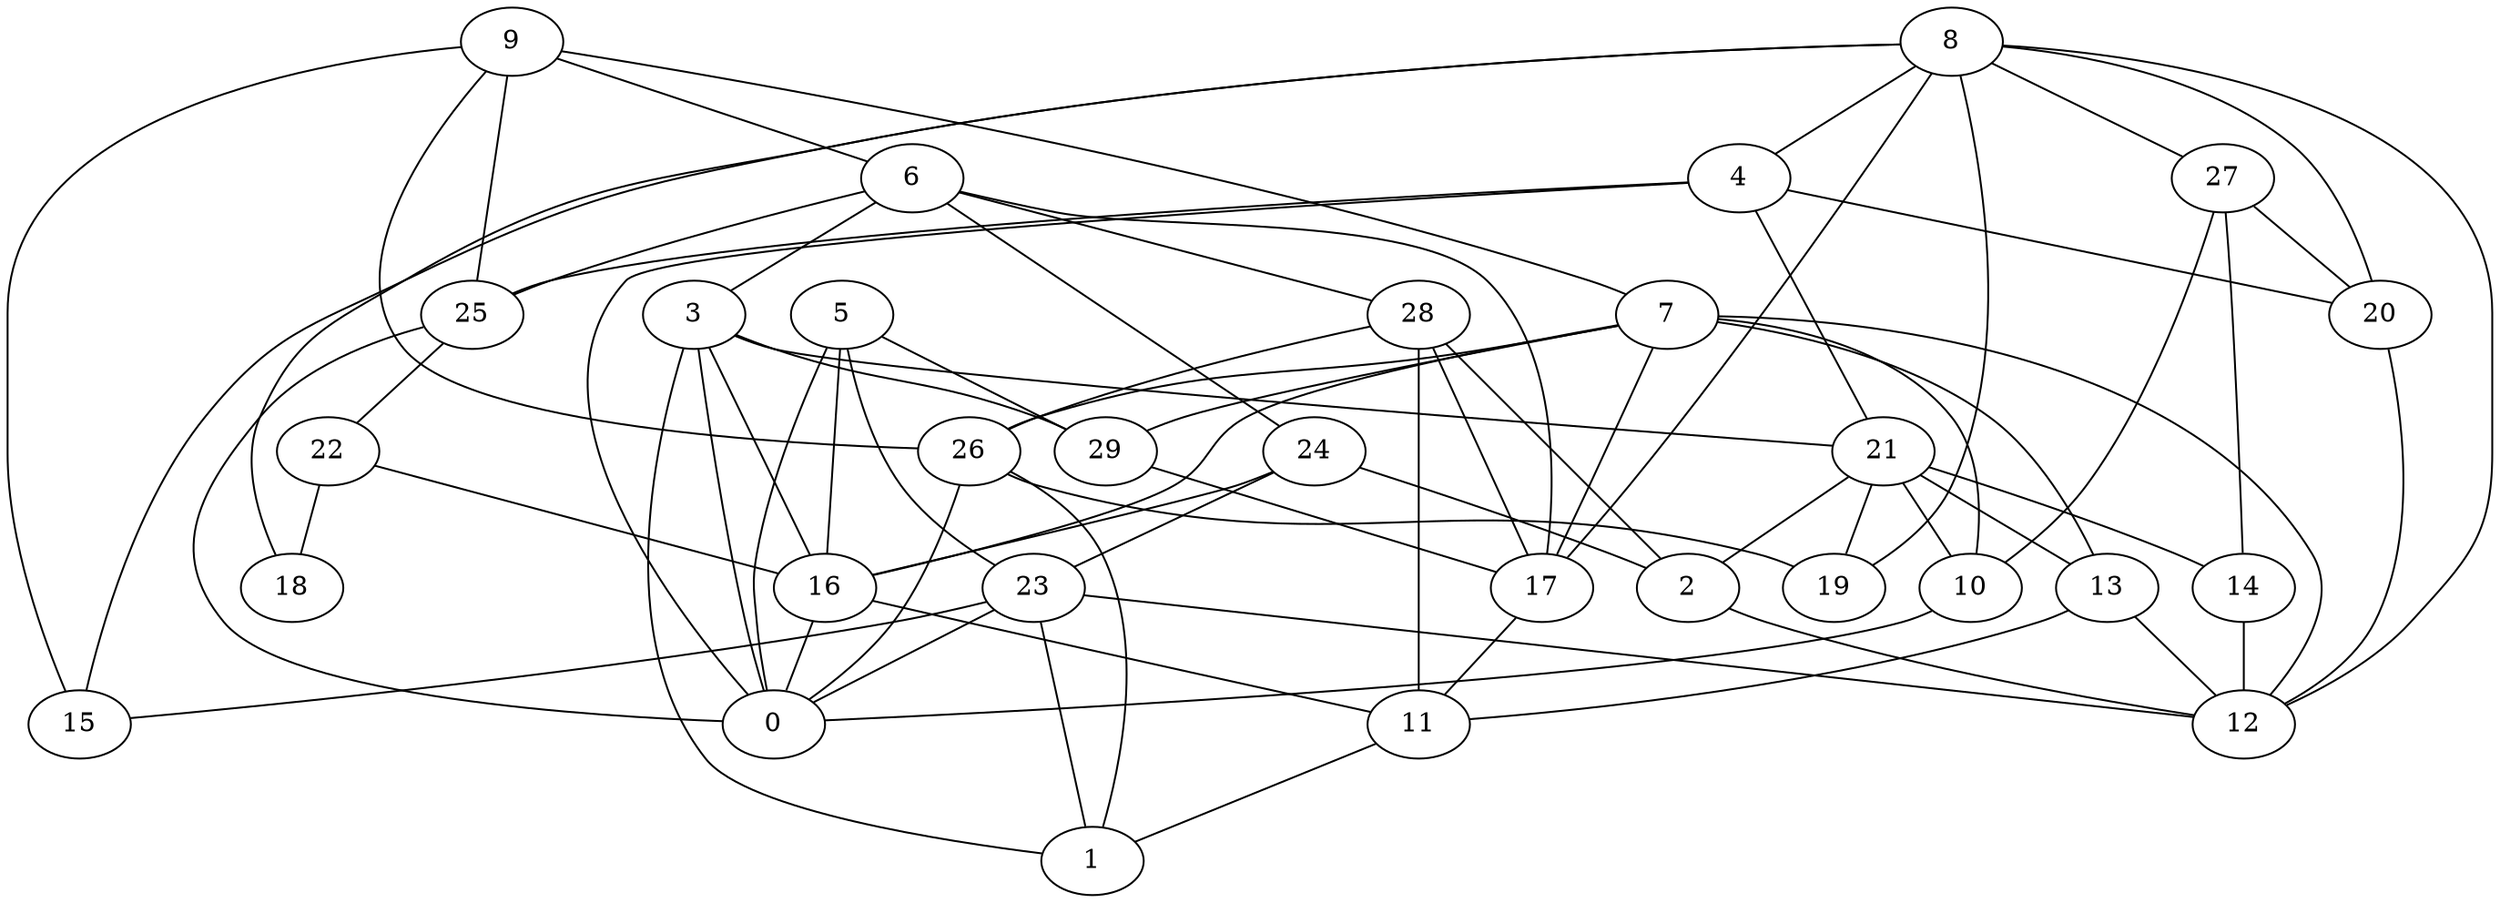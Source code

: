 digraph GG_graph {

subgraph G_graph {
edge [color = black]
"24" -> "23" [dir = none]
"24" -> "16" [dir = none]
"24" -> "2" [dir = none]
"13" -> "11" [dir = none]
"13" -> "12" [dir = none]
"29" -> "17" [dir = none]
"14" -> "12" [dir = none]
"26" -> "19" [dir = none]
"26" -> "1" [dir = none]
"28" -> "17" [dir = none]
"28" -> "11" [dir = none]
"28" -> "2" [dir = none]
"28" -> "26" [dir = none]
"9" -> "7" [dir = none]
"9" -> "25" [dir = none]
"9" -> "15" [dir = none]
"22" -> "18" [dir = none]
"22" -> "16" [dir = none]
"17" -> "11" [dir = none]
"8" -> "15" [dir = none]
"8" -> "4" [dir = none]
"8" -> "17" [dir = none]
"8" -> "27" [dir = none]
"8" -> "12" [dir = none]
"8" -> "20" [dir = none]
"8" -> "19" [dir = none]
"8" -> "18" [dir = none]
"16" -> "11" [dir = none]
"16" -> "0" [dir = none]
"6" -> "25" [dir = none]
"6" -> "24" [dir = none]
"6" -> "3" [dir = none]
"6" -> "17" [dir = none]
"6" -> "28" [dir = none]
"3" -> "1" [dir = none]
"3" -> "21" [dir = none]
"3" -> "29" [dir = none]
"3" -> "0" [dir = none]
"5" -> "16" [dir = none]
"5" -> "0" [dir = none]
"5" -> "29" [dir = none]
"20" -> "12" [dir = none]
"23" -> "15" [dir = none]
"21" -> "14" [dir = none]
"21" -> "13" [dir = none]
"21" -> "19" [dir = none]
"21" -> "2" [dir = none]
"4" -> "25" [dir = none]
"4" -> "20" [dir = none]
"25" -> "22" [dir = none]
"25" -> "0" [dir = none]
"2" -> "12" [dir = none]
"27" -> "10" [dir = none]
"7" -> "12" [dir = none]
"7" -> "10" [dir = none]
"7" -> "17" [dir = none]
"7" -> "16" [dir = none]
"10" -> "0" [dir = none]
"4" -> "21" [dir = none]
"11" -> "1" [dir = none]
"23" -> "0" [dir = none]
"7" -> "29" [dir = none]
"23" -> "12" [dir = none]
"7" -> "26" [dir = none]
"23" -> "1" [dir = none]
"3" -> "16" [dir = none]
"26" -> "0" [dir = none]
"9" -> "26" [dir = none]
"9" -> "6" [dir = none]
"7" -> "13" [dir = none]
"21" -> "10" [dir = none]
"27" -> "20" [dir = none]
"27" -> "14" [dir = none]
"5" -> "23" [dir = none]
"4" -> "0" [dir = none]
}

}

